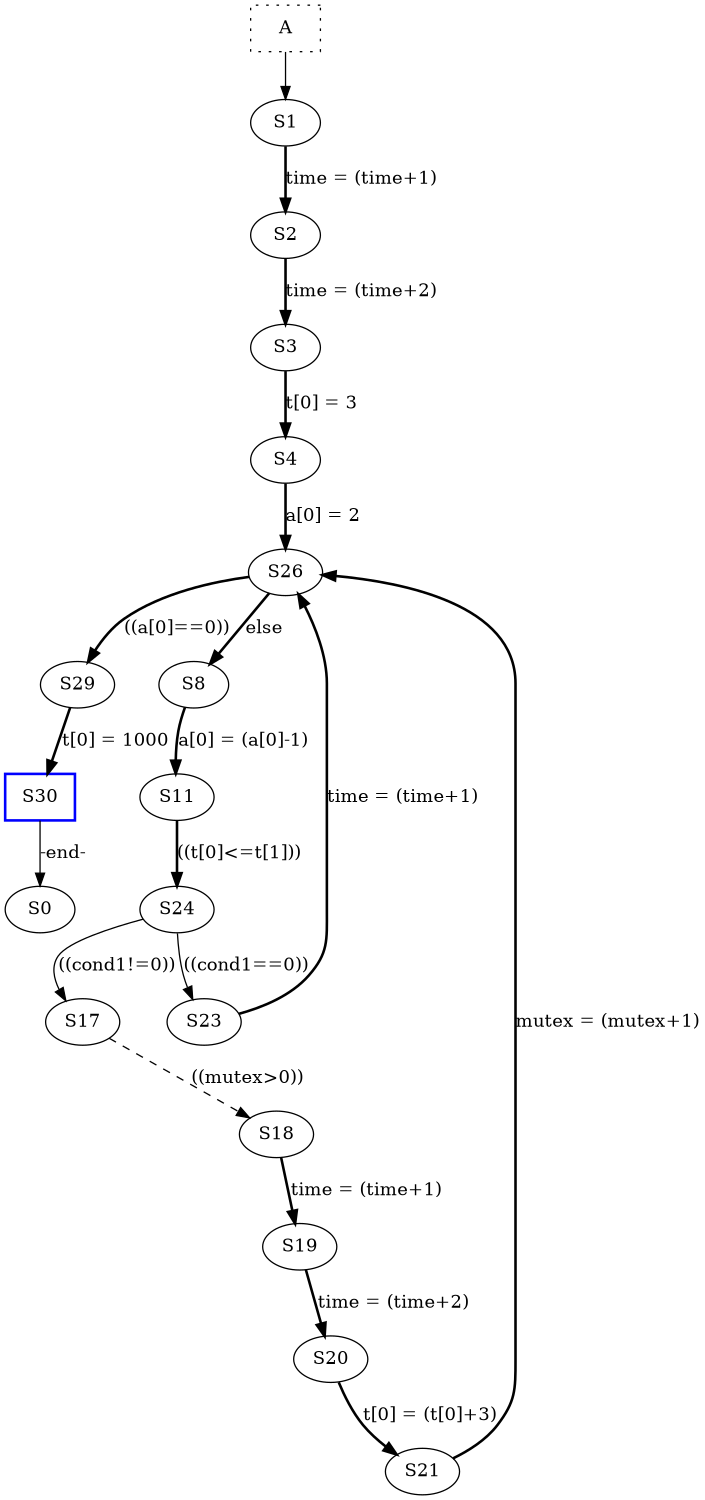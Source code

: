 digraph p_A {
size="8,10";
  GT [shape=box,style=dotted,label="A"];
  GT -> S1;
	S1 -> S2  [color=black,style=bold,label="time = (time+1)"];
	S2 -> S3  [color=black,style=bold,label="time = (time+2)"];
	S3 -> S4  [color=black,style=bold,label="t[0] = 3"];
	S4 -> S26  [color=black,style=bold,label="a[0] = 2"];
	S26 -> S29  [color=black,style=bold,label="((a[0]==0))"];
	S26 -> S8  [color=black,style=bold,label="else"];
	S29 -> S30  [color=black,style=bold,label="t[0] = 1000"];
	S30 -> S0  [color=black,style=solid,label="-end-"];
  S30 [color=blue,style=bold,shape=box];
	S8 -> S11  [color=black,style=bold,label="a[0] = (a[0]-1)"];
	S11 -> S24  [color=black,style=bold,label="((t[0]<=t[1]))"];
	S24 -> S17  [color=black,style=solid,label="((cond1!=0))"];
	S24 -> S23  [color=black,style=solid,label="((cond1==0))"];
	S17 -> S18  [color=black,style=dashed,label="((mutex>0))"];
	S18 -> S19  [color=black,style=bold,label="time = (time+1)"];
	S19 -> S20  [color=black,style=bold,label="time = (time+2)"];
	S20 -> S21  [color=black,style=bold,label="t[0] = (t[0]+3)"];
	S21 -> S26  [color=black,style=bold,label="mutex = (mutex+1)"];
	S23 -> S26  [color=black,style=bold,label="time = (time+1)"];
}
